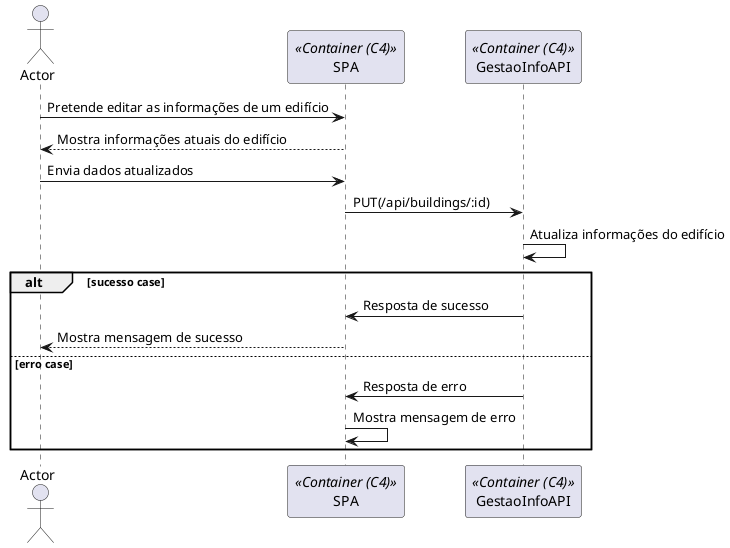 @startuml

actor Actor as Actor
participant "SPA" as Container <<Container (C4)>>
participant "GestaoInfoAPI" as API <<Container (C4)>>

Actor -> Container: Pretende editar as informações de um edifício
Container --> Actor: Mostra informações atuais do edifício

Actor -> Container: Envia dados atualizados

Container -> API: PUT(/api/buildings/:id)
API -> API: Atualiza informações do edifício

alt sucesso case
    API -> Container: Resposta de sucesso
    Container --> Actor: Mostra mensagem de sucesso
else erro case
    API -> Container: Resposta de erro
    Container -> Container: Mostra mensagem de erro
end

@enduml

